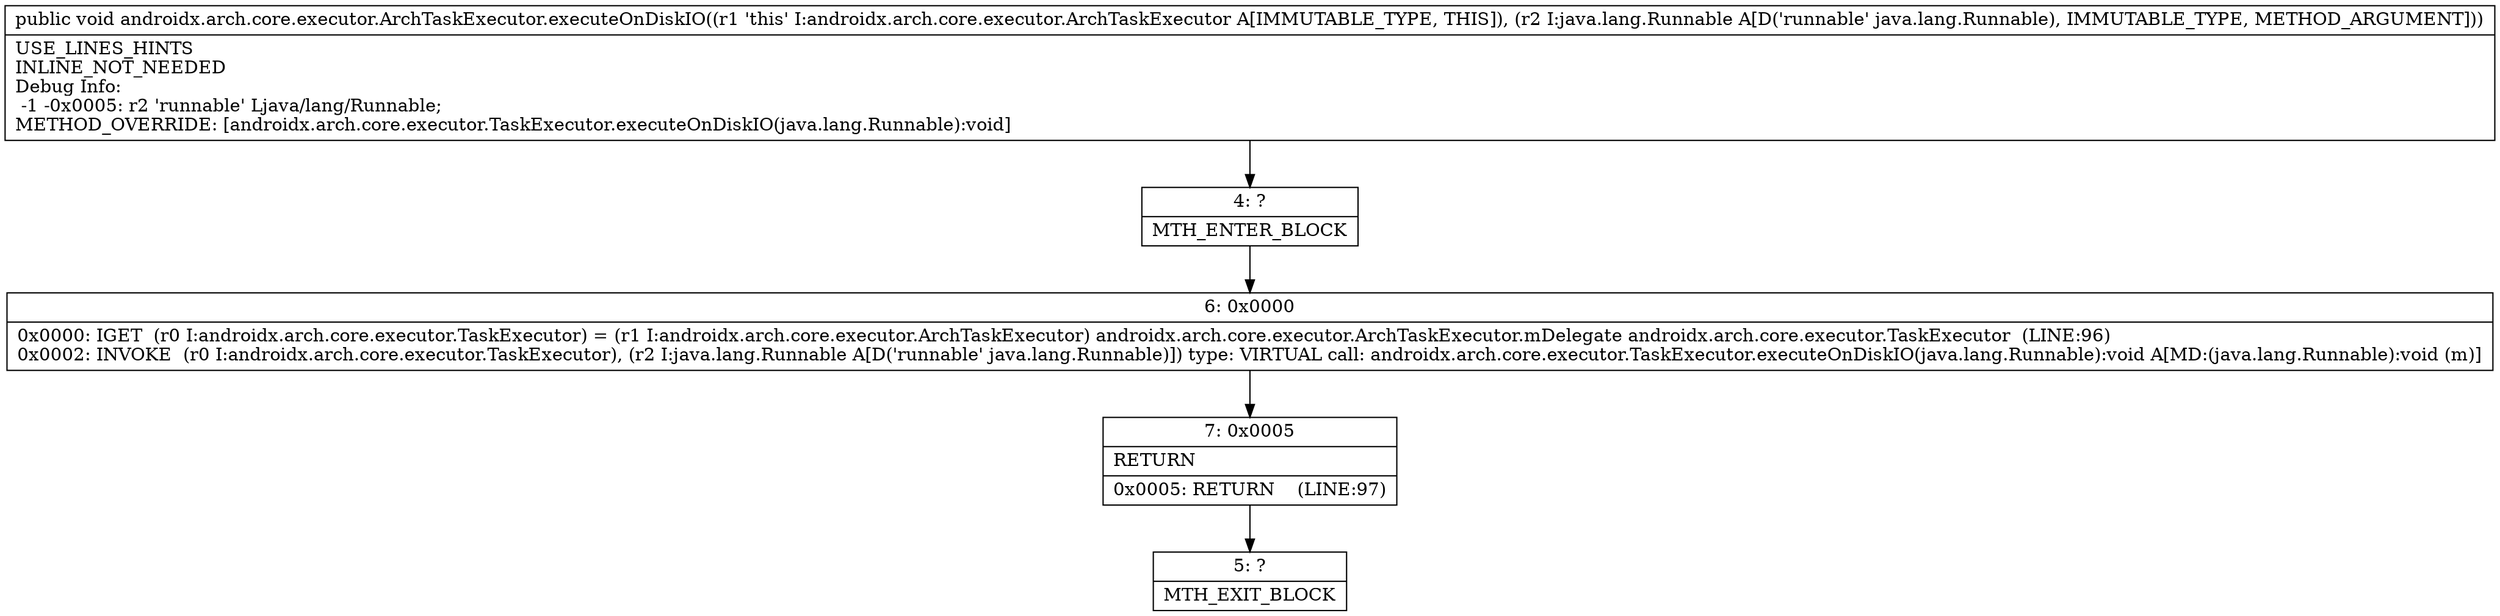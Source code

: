 digraph "CFG forandroidx.arch.core.executor.ArchTaskExecutor.executeOnDiskIO(Ljava\/lang\/Runnable;)V" {
Node_4 [shape=record,label="{4\:\ ?|MTH_ENTER_BLOCK\l}"];
Node_6 [shape=record,label="{6\:\ 0x0000|0x0000: IGET  (r0 I:androidx.arch.core.executor.TaskExecutor) = (r1 I:androidx.arch.core.executor.ArchTaskExecutor) androidx.arch.core.executor.ArchTaskExecutor.mDelegate androidx.arch.core.executor.TaskExecutor  (LINE:96)\l0x0002: INVOKE  (r0 I:androidx.arch.core.executor.TaskExecutor), (r2 I:java.lang.Runnable A[D('runnable' java.lang.Runnable)]) type: VIRTUAL call: androidx.arch.core.executor.TaskExecutor.executeOnDiskIO(java.lang.Runnable):void A[MD:(java.lang.Runnable):void (m)]\l}"];
Node_7 [shape=record,label="{7\:\ 0x0005|RETURN\l|0x0005: RETURN    (LINE:97)\l}"];
Node_5 [shape=record,label="{5\:\ ?|MTH_EXIT_BLOCK\l}"];
MethodNode[shape=record,label="{public void androidx.arch.core.executor.ArchTaskExecutor.executeOnDiskIO((r1 'this' I:androidx.arch.core.executor.ArchTaskExecutor A[IMMUTABLE_TYPE, THIS]), (r2 I:java.lang.Runnable A[D('runnable' java.lang.Runnable), IMMUTABLE_TYPE, METHOD_ARGUMENT]))  | USE_LINES_HINTS\lINLINE_NOT_NEEDED\lDebug Info:\l  \-1 \-0x0005: r2 'runnable' Ljava\/lang\/Runnable;\lMETHOD_OVERRIDE: [androidx.arch.core.executor.TaskExecutor.executeOnDiskIO(java.lang.Runnable):void]\l}"];
MethodNode -> Node_4;Node_4 -> Node_6;
Node_6 -> Node_7;
Node_7 -> Node_5;
}

